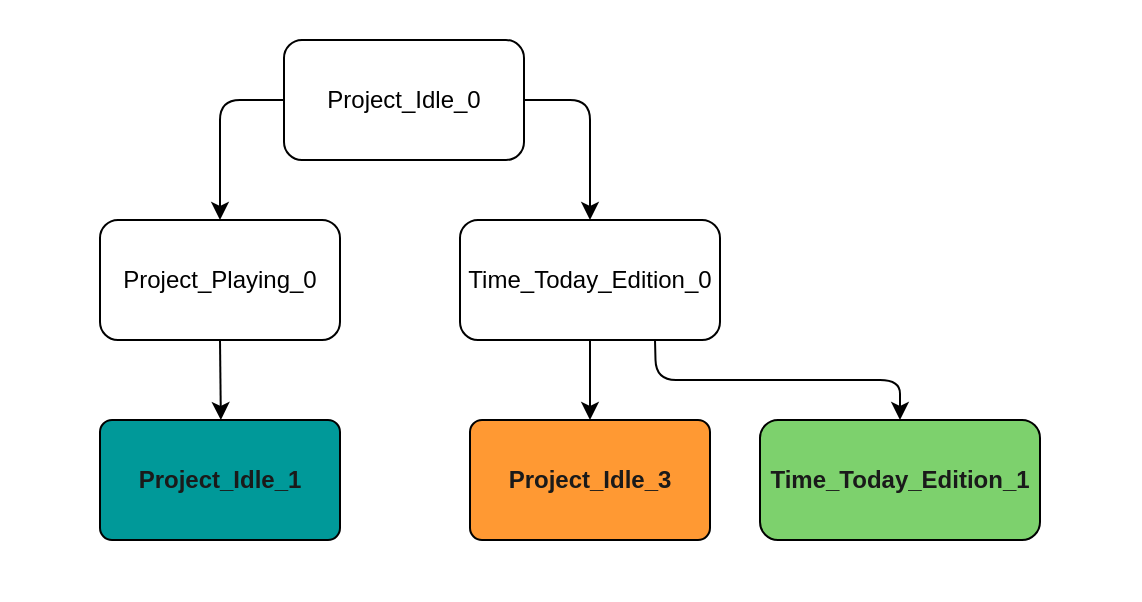 <mxfile>
    <diagram id="hUVOVU6jRG6KGF_iUACn" name="Page-1">
        <mxGraphModel dx="2209" dy="1716" grid="1" gridSize="10" guides="1" tooltips="1" connect="1" arrows="1" fold="1" page="1" pageScale="1" pageWidth="850" pageHeight="1100" math="0" shadow="0">
            <root>
                <mxCell id="0"/>
                <mxCell id="1" parent="0"/>
                <mxCell id="122" value="" style="rounded=0;whiteSpace=wrap;html=1;fillColor=#FFFFFF;strokeColor=none;strokeWidth=0;" parent="1" vertex="1">
                    <mxGeometry x="-670" y="-480" width="570" height="300" as="geometry"/>
                </mxCell>
                <mxCell id="88" style="edgeStyle=none;html=1;exitX=0;exitY=0.5;exitDx=0;exitDy=0;entryX=0.5;entryY=0;entryDx=0;entryDy=0;strokeColor=#000000;" parent="1" source="84" target="85" edge="1">
                    <mxGeometry relative="1" as="geometry">
                        <Array as="points">
                            <mxPoint x="-560" y="-430"/>
                        </Array>
                    </mxGeometry>
                </mxCell>
                <mxCell id="124" style="edgeStyle=none;html=1;exitX=1;exitY=0.5;exitDx=0;exitDy=0;entryX=0.5;entryY=0;entryDx=0;entryDy=0;strokeColor=#000000;" parent="1" source="84" target="86" edge="1">
                    <mxGeometry relative="1" as="geometry">
                        <Array as="points">
                            <mxPoint x="-375" y="-430"/>
                        </Array>
                    </mxGeometry>
                </mxCell>
                <mxCell id="84" value="Project_Idle_0" style="rounded=1;whiteSpace=wrap;html=1;fillColor=none;strokeColor=#000000;fontColor=#000000;" parent="1" vertex="1">
                    <mxGeometry x="-528" y="-460" width="120" height="60" as="geometry"/>
                </mxCell>
                <mxCell id="113" style="edgeStyle=none;html=1;exitX=0.5;exitY=1;exitDx=0;exitDy=0;strokeColor=#000000;" parent="1" source="85" edge="1">
                    <mxGeometry relative="1" as="geometry">
                        <mxPoint x="-559.571" y="-270" as="targetPoint"/>
                    </mxGeometry>
                </mxCell>
                <mxCell id="85" value="Project_Playing_0" style="rounded=1;whiteSpace=wrap;html=1;fillColor=none;strokeColor=#000000;fontColor=#000000;" parent="1" vertex="1">
                    <mxGeometry x="-620" y="-370" width="120" height="60" as="geometry"/>
                </mxCell>
                <mxCell id="116" style="edgeStyle=none;html=1;exitX=0.5;exitY=1;exitDx=0;exitDy=0;entryX=0.5;entryY=0;entryDx=0;entryDy=0;strokeColor=#000000;" parent="1" source="86" target="118" edge="1">
                    <mxGeometry relative="1" as="geometry">
                        <mxPoint x="-363.25" y="-270" as="targetPoint"/>
                    </mxGeometry>
                </mxCell>
                <mxCell id="144" style="edgeStyle=none;html=1;exitX=0.75;exitY=1;exitDx=0;exitDy=0;entryX=0.5;entryY=0;entryDx=0;entryDy=0;fontColor=#000000;strokeColor=#000000;" parent="1" source="86" target="143" edge="1">
                    <mxGeometry relative="1" as="geometry">
                        <Array as="points">
                            <mxPoint x="-342" y="-290"/>
                            <mxPoint x="-220" y="-290"/>
                        </Array>
                    </mxGeometry>
                </mxCell>
                <mxCell id="86" value="Time_Today_Edition_0" style="rounded=1;whiteSpace=wrap;html=1;fillColor=none;strokeColor=#000000;fontColor=#000000;" parent="1" vertex="1">
                    <mxGeometry x="-440" y="-370" width="130" height="60" as="geometry"/>
                </mxCell>
                <mxCell id="117" value="&lt;b&gt;&lt;font&gt;Project_Idle_1&lt;/font&gt;&lt;/b&gt;" style="rounded=1;whiteSpace=wrap;html=1;arcSize=10;fillColor=#009999;fontColor=#1A1A1A;strokeColor=#000000;" parent="1" vertex="1">
                    <mxGeometry x="-620" y="-270" width="120" height="60" as="geometry"/>
                </mxCell>
                <mxCell id="118" value="&lt;b&gt;&lt;font&gt;Project_Idle_3&lt;/font&gt;&lt;/b&gt;" style="rounded=1;whiteSpace=wrap;html=1;arcSize=10;fillColor=#FF9933;fontColor=#1A1A1A;strokeColor=#000000;" parent="1" vertex="1">
                    <mxGeometry x="-435" y="-270" width="120" height="60" as="geometry"/>
                </mxCell>
                <mxCell id="143" value="Time_Today_Edition_1" style="rounded=1;whiteSpace=wrap;html=1;fillColor=#7DD16D;strokeColor=#000000;fontColor=#1A1A1A;fontStyle=1" parent="1" vertex="1">
                    <mxGeometry x="-290" y="-270" width="140" height="60" as="geometry"/>
                </mxCell>
            </root>
        </mxGraphModel>
    </diagram>
</mxfile>